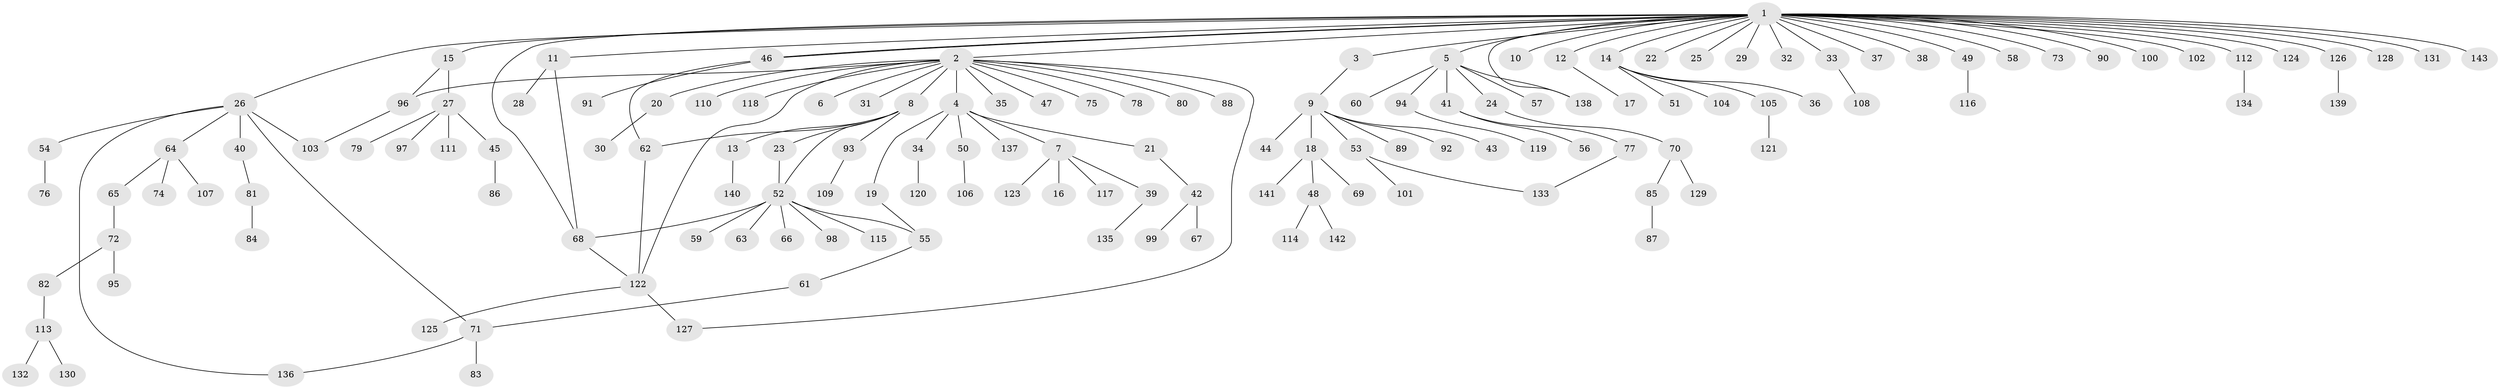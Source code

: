 // coarse degree distribution, {2: 0.21782178217821782, 6: 0.039603960396039604, 1: 0.594059405940594, 4: 0.04950495049504951, 3: 0.0594059405940594, 30: 0.009900990099009901, 5: 0.009900990099009901, 16: 0.009900990099009901, 7: 0.009900990099009901}
// Generated by graph-tools (version 1.1) at 2025/36/03/04/25 23:36:58]
// undirected, 143 vertices, 157 edges
graph export_dot {
  node [color=gray90,style=filled];
  1;
  2;
  3;
  4;
  5;
  6;
  7;
  8;
  9;
  10;
  11;
  12;
  13;
  14;
  15;
  16;
  17;
  18;
  19;
  20;
  21;
  22;
  23;
  24;
  25;
  26;
  27;
  28;
  29;
  30;
  31;
  32;
  33;
  34;
  35;
  36;
  37;
  38;
  39;
  40;
  41;
  42;
  43;
  44;
  45;
  46;
  47;
  48;
  49;
  50;
  51;
  52;
  53;
  54;
  55;
  56;
  57;
  58;
  59;
  60;
  61;
  62;
  63;
  64;
  65;
  66;
  67;
  68;
  69;
  70;
  71;
  72;
  73;
  74;
  75;
  76;
  77;
  78;
  79;
  80;
  81;
  82;
  83;
  84;
  85;
  86;
  87;
  88;
  89;
  90;
  91;
  92;
  93;
  94;
  95;
  96;
  97;
  98;
  99;
  100;
  101;
  102;
  103;
  104;
  105;
  106;
  107;
  108;
  109;
  110;
  111;
  112;
  113;
  114;
  115;
  116;
  117;
  118;
  119;
  120;
  121;
  122;
  123;
  124;
  125;
  126;
  127;
  128;
  129;
  130;
  131;
  132;
  133;
  134;
  135;
  136;
  137;
  138;
  139;
  140;
  141;
  142;
  143;
  1 -- 2;
  1 -- 3;
  1 -- 5;
  1 -- 10;
  1 -- 11;
  1 -- 12;
  1 -- 14;
  1 -- 15;
  1 -- 22;
  1 -- 25;
  1 -- 26;
  1 -- 29;
  1 -- 32;
  1 -- 33;
  1 -- 37;
  1 -- 38;
  1 -- 46;
  1 -- 46;
  1 -- 49;
  1 -- 58;
  1 -- 68;
  1 -- 73;
  1 -- 90;
  1 -- 100;
  1 -- 102;
  1 -- 112;
  1 -- 124;
  1 -- 126;
  1 -- 128;
  1 -- 131;
  1 -- 138;
  1 -- 143;
  2 -- 4;
  2 -- 6;
  2 -- 8;
  2 -- 20;
  2 -- 31;
  2 -- 35;
  2 -- 47;
  2 -- 75;
  2 -- 78;
  2 -- 80;
  2 -- 88;
  2 -- 96;
  2 -- 110;
  2 -- 118;
  2 -- 122;
  2 -- 127;
  3 -- 9;
  4 -- 7;
  4 -- 19;
  4 -- 21;
  4 -- 34;
  4 -- 50;
  4 -- 137;
  5 -- 24;
  5 -- 41;
  5 -- 57;
  5 -- 60;
  5 -- 94;
  5 -- 138;
  7 -- 16;
  7 -- 39;
  7 -- 117;
  7 -- 123;
  8 -- 13;
  8 -- 23;
  8 -- 52;
  8 -- 62;
  8 -- 93;
  9 -- 18;
  9 -- 43;
  9 -- 44;
  9 -- 53;
  9 -- 89;
  9 -- 92;
  11 -- 28;
  11 -- 68;
  12 -- 17;
  13 -- 140;
  14 -- 36;
  14 -- 51;
  14 -- 104;
  14 -- 105;
  15 -- 27;
  15 -- 96;
  18 -- 48;
  18 -- 69;
  18 -- 141;
  19 -- 55;
  20 -- 30;
  21 -- 42;
  23 -- 52;
  24 -- 70;
  26 -- 40;
  26 -- 54;
  26 -- 64;
  26 -- 71;
  26 -- 103;
  26 -- 136;
  27 -- 45;
  27 -- 79;
  27 -- 97;
  27 -- 111;
  33 -- 108;
  34 -- 120;
  39 -- 135;
  40 -- 81;
  41 -- 56;
  41 -- 77;
  42 -- 67;
  42 -- 99;
  45 -- 86;
  46 -- 62;
  46 -- 91;
  48 -- 114;
  48 -- 142;
  49 -- 116;
  50 -- 106;
  52 -- 55;
  52 -- 59;
  52 -- 63;
  52 -- 66;
  52 -- 68;
  52 -- 98;
  52 -- 115;
  53 -- 101;
  53 -- 133;
  54 -- 76;
  55 -- 61;
  61 -- 71;
  62 -- 122;
  64 -- 65;
  64 -- 74;
  64 -- 107;
  65 -- 72;
  68 -- 122;
  70 -- 85;
  70 -- 129;
  71 -- 83;
  71 -- 136;
  72 -- 82;
  72 -- 95;
  77 -- 133;
  81 -- 84;
  82 -- 113;
  85 -- 87;
  93 -- 109;
  94 -- 119;
  96 -- 103;
  105 -- 121;
  112 -- 134;
  113 -- 130;
  113 -- 132;
  122 -- 125;
  122 -- 127;
  126 -- 139;
}
